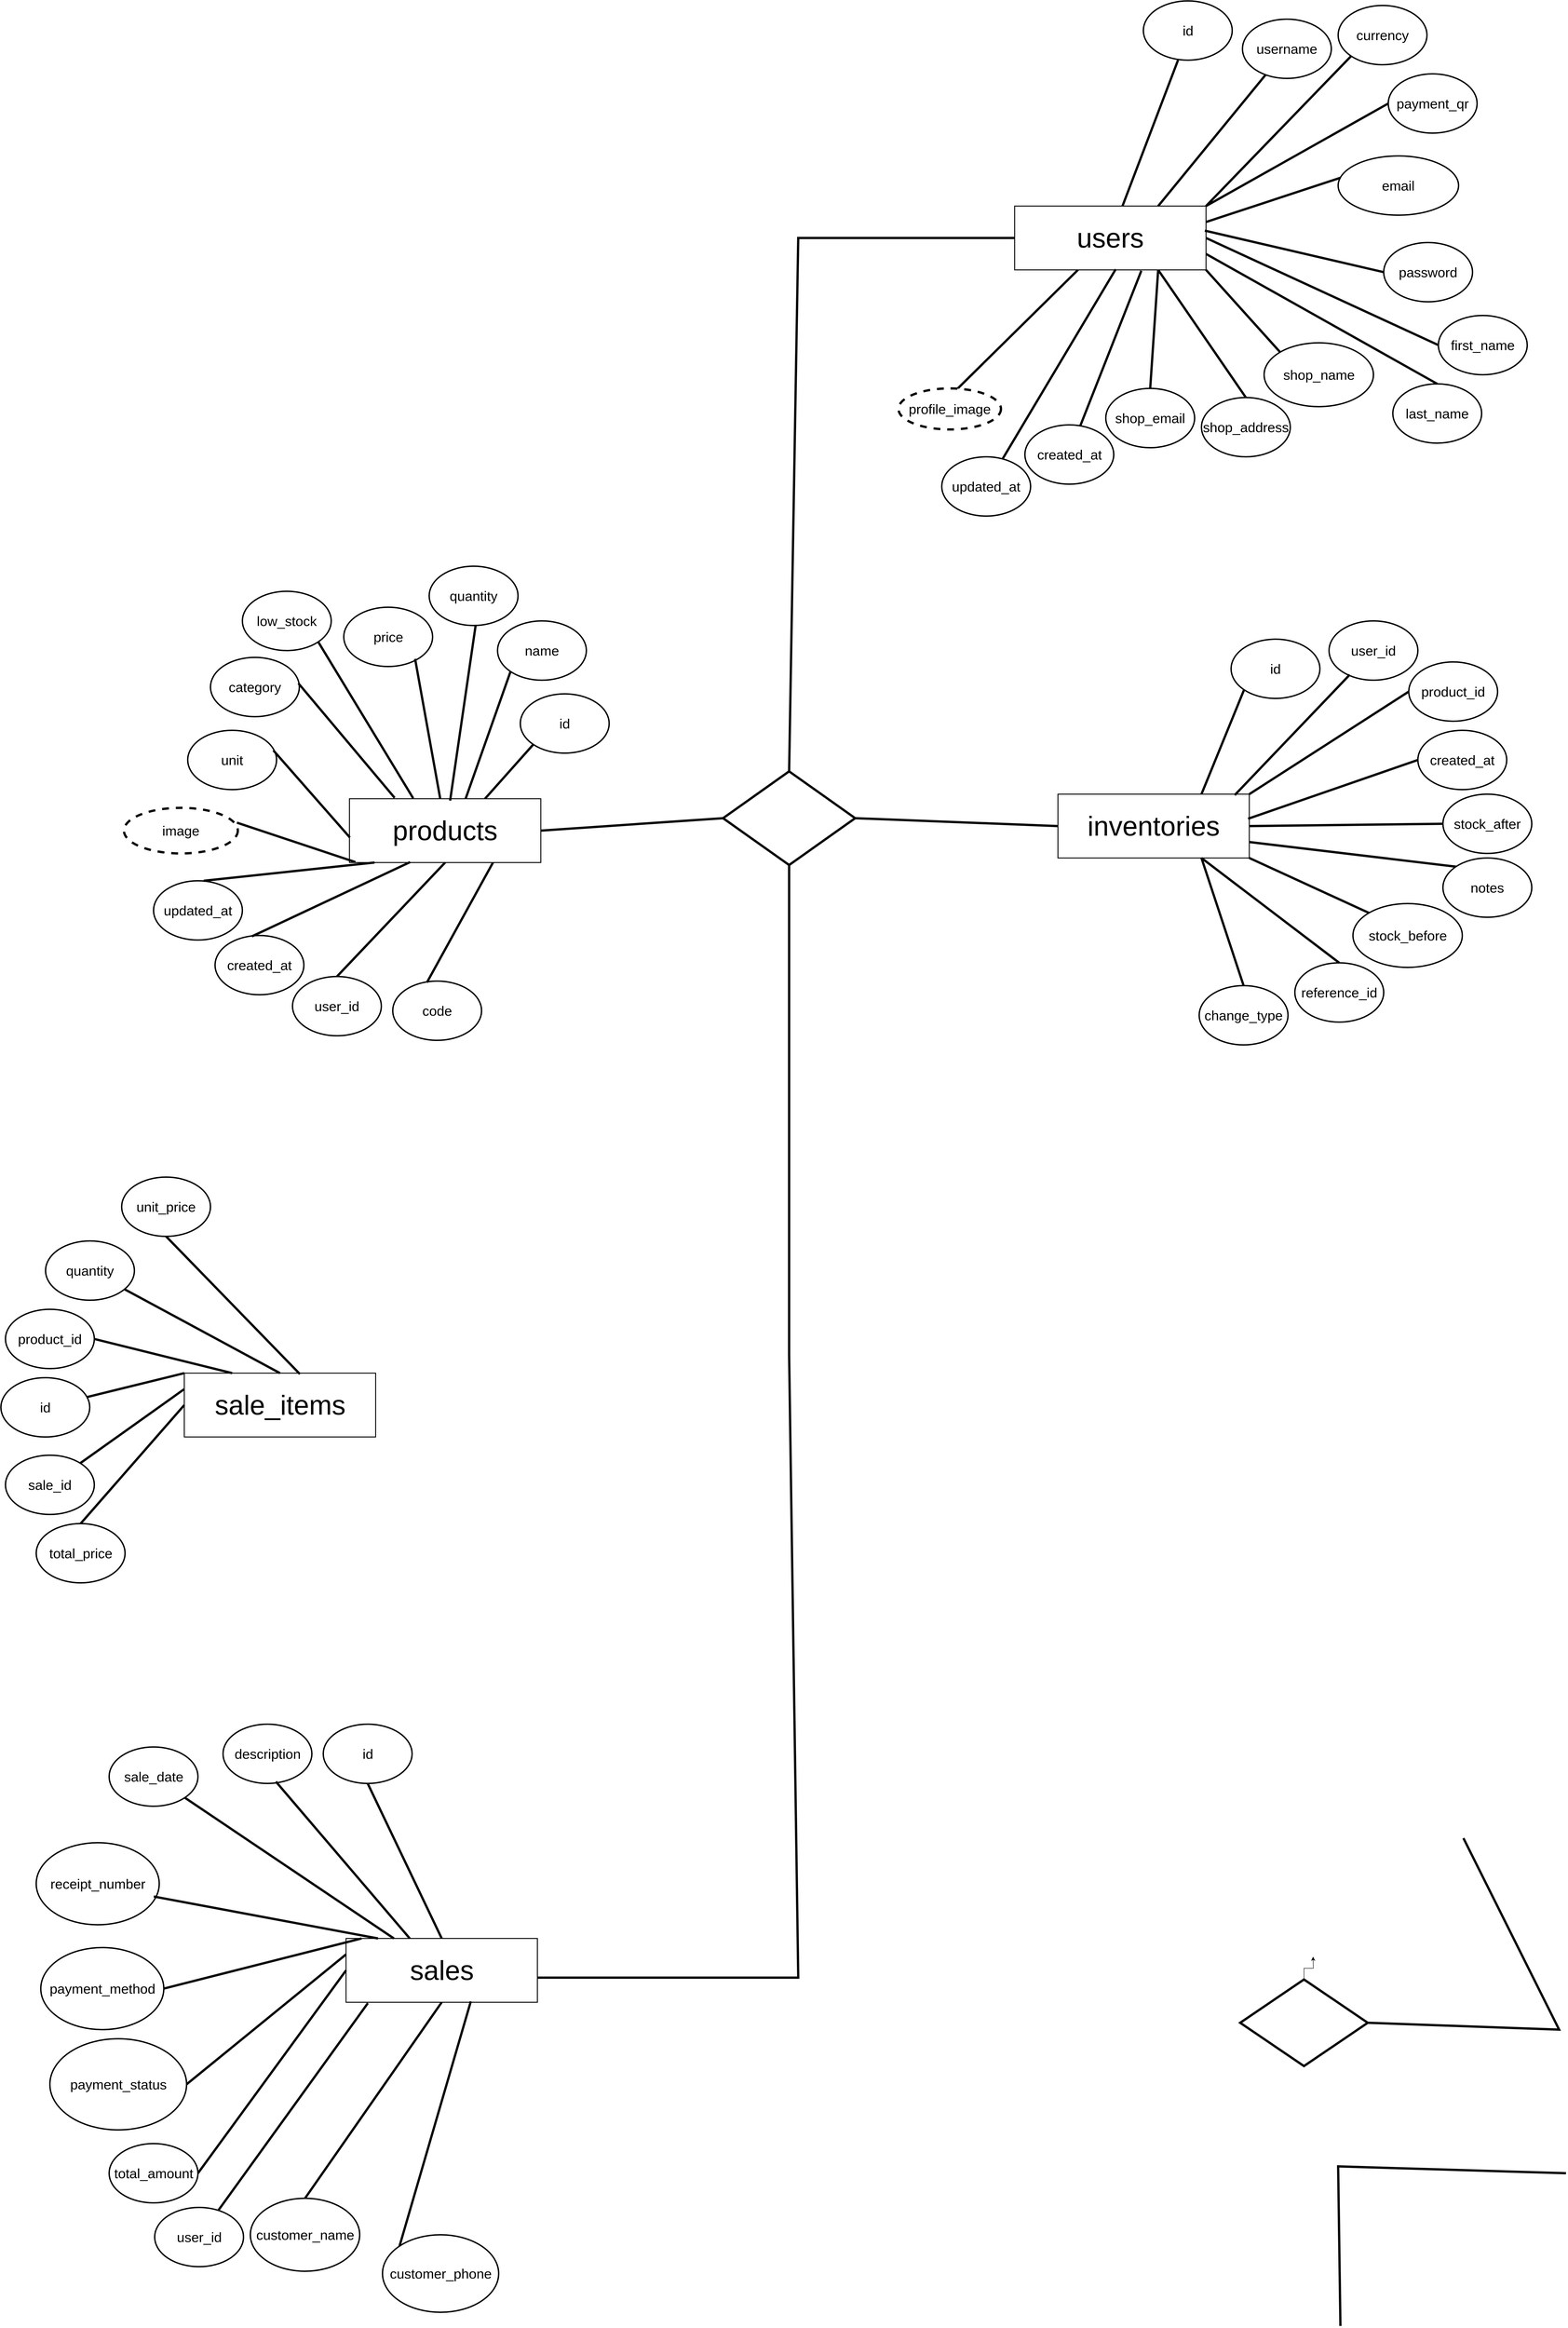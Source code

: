 <mxfile version="28.2.1">
  <diagram name="Page-1" id="N1l9nxdM9zJXe_rMN99a">
    <mxGraphModel dx="2101" dy="2209" grid="1" gridSize="10" guides="1" tooltips="1" connect="1" arrows="1" fold="1" page="1" pageScale="1" pageWidth="850" pageHeight="1100" math="0" shadow="0">
      <root>
        <mxCell id="0" />
        <mxCell id="1" parent="0" />
        <mxCell id="ZurQdEx-GGnuUn9DxULP-1" value="&lt;font style=&quot;font-size: 60px;&quot;&gt;products&lt;/font&gt;" style="rounded=0;whiteSpace=wrap;html=1;strokeWidth=2;" parent="1" vertex="1">
          <mxGeometry x="145" y="830" width="420" height="140" as="geometry" />
        </mxCell>
        <mxCell id="ZurQdEx-GGnuUn9DxULP-2" value="&lt;font style=&quot;font-size: 60px;&quot;&gt;sale_items&lt;/font&gt;" style="rounded=0;whiteSpace=wrap;html=1;strokeWidth=2;" parent="1" vertex="1">
          <mxGeometry x="-217.5" y="2090" width="420" height="140" as="geometry" />
        </mxCell>
        <mxCell id="ZurQdEx-GGnuUn9DxULP-4" value="&lt;font style=&quot;font-size: 60px;&quot;&gt;sales&lt;/font&gt;" style="rounded=0;whiteSpace=wrap;html=1;strokeWidth=2;" parent="1" vertex="1">
          <mxGeometry x="137.5" y="3330" width="420" height="140" as="geometry" />
        </mxCell>
        <mxCell id="ZurQdEx-GGnuUn9DxULP-6" value="&lt;font style=&quot;font-size: 60px;&quot;&gt;inventories&lt;/font&gt;" style="rounded=0;whiteSpace=wrap;html=1;strokeWidth=2;" parent="1" vertex="1">
          <mxGeometry x="1700" y="820" width="420" height="140" as="geometry" />
        </mxCell>
        <mxCell id="ZurQdEx-GGnuUn9DxULP-7" value="&lt;font style=&quot;font-size: 30px;&quot;&gt;id&lt;/font&gt;" style="ellipse;whiteSpace=wrap;html=1;strokeWidth=3;" parent="1" vertex="1">
          <mxGeometry x="520" y="600" width="195" height="130" as="geometry" />
        </mxCell>
        <mxCell id="ZurQdEx-GGnuUn9DxULP-8" value="&lt;font style=&quot;font-size: 30px;&quot;&gt;name&lt;/font&gt;" style="ellipse;whiteSpace=wrap;html=1;strokeWidth=3;" parent="1" vertex="1">
          <mxGeometry x="470" y="440" width="195" height="130" as="geometry" />
        </mxCell>
        <mxCell id="ZurQdEx-GGnuUn9DxULP-10" value="&lt;font style=&quot;font-size: 30px;&quot;&gt;price&lt;/font&gt;" style="ellipse;whiteSpace=wrap;html=1;strokeWidth=3;" parent="1" vertex="1">
          <mxGeometry x="132.5" y="410" width="195" height="130" as="geometry" />
        </mxCell>
        <mxCell id="ZurQdEx-GGnuUn9DxULP-12" value="&lt;font style=&quot;font-size: 30px;&quot;&gt;quantity&lt;/font&gt;" style="ellipse;whiteSpace=wrap;html=1;strokeWidth=3;" parent="1" vertex="1">
          <mxGeometry x="320" y="320" width="195" height="130" as="geometry" />
        </mxCell>
        <mxCell id="ZurQdEx-GGnuUn9DxULP-13" value="&lt;font style=&quot;font-size: 30px;&quot;&gt;low_stock&lt;/font&gt;" style="ellipse;whiteSpace=wrap;html=1;strokeWidth=3;" parent="1" vertex="1">
          <mxGeometry x="-90" y="375" width="195" height="130" as="geometry" />
        </mxCell>
        <mxCell id="ZurQdEx-GGnuUn9DxULP-14" value="&lt;font style=&quot;font-size: 30px;&quot;&gt;code&lt;/font&gt;" style="ellipse;whiteSpace=wrap;html=1;strokeWidth=3;" parent="1" vertex="1">
          <mxGeometry x="240" y="1230" width="195" height="130" as="geometry" />
        </mxCell>
        <mxCell id="ZurQdEx-GGnuUn9DxULP-15" value="&lt;font style=&quot;font-size: 30px;&quot;&gt;category&lt;/font&gt;" style="ellipse;whiteSpace=wrap;html=1;strokeWidth=3;" parent="1" vertex="1">
          <mxGeometry x="-160" y="520" width="195" height="130" as="geometry" />
        </mxCell>
        <mxCell id="ZurQdEx-GGnuUn9DxULP-17" value="&lt;font style=&quot;font-size: 30px;&quot;&gt;unit&lt;/font&gt;" style="ellipse;whiteSpace=wrap;html=1;strokeWidth=3;" parent="1" vertex="1">
          <mxGeometry x="-210" y="680" width="195" height="130" as="geometry" />
        </mxCell>
        <mxCell id="ZurQdEx-GGnuUn9DxULP-19" value="&lt;font style=&quot;font-size: 30px;&quot;&gt;created_at&lt;/font&gt;" style="ellipse;whiteSpace=wrap;html=1;strokeWidth=3;" parent="1" vertex="1">
          <mxGeometry x="-150" y="1130" width="195" height="130" as="geometry" />
        </mxCell>
        <mxCell id="ZurQdEx-GGnuUn9DxULP-20" value="&lt;font style=&quot;font-size: 30px;&quot;&gt;updated_at&lt;/font&gt;" style="ellipse;whiteSpace=wrap;html=1;strokeWidth=3;" parent="1" vertex="1">
          <mxGeometry x="-285" y="1010" width="195" height="130" as="geometry" />
        </mxCell>
        <mxCell id="ZurQdEx-GGnuUn9DxULP-21" value="&lt;font style=&quot;font-size: 30px;&quot;&gt;id&lt;/font&gt;" style="ellipse;whiteSpace=wrap;html=1;strokeWidth=3;" parent="1" vertex="1">
          <mxGeometry x="-620" y="2100" width="195" height="130" as="geometry" />
        </mxCell>
        <mxCell id="ZurQdEx-GGnuUn9DxULP-22" value="&lt;font style=&quot;font-size: 30px;&quot;&gt;product_id&lt;/font&gt;" style="ellipse;whiteSpace=wrap;html=1;strokeWidth=3;" parent="1" vertex="1">
          <mxGeometry x="-610" y="1950" width="195" height="130" as="geometry" />
        </mxCell>
        <mxCell id="ZurQdEx-GGnuUn9DxULP-23" value="&lt;font style=&quot;font-size: 30px;&quot;&gt;quantity&lt;/font&gt;" style="ellipse;whiteSpace=wrap;html=1;strokeWidth=3;" parent="1" vertex="1">
          <mxGeometry x="-522" y="1800" width="195" height="130" as="geometry" />
        </mxCell>
        <mxCell id="ZurQdEx-GGnuUn9DxULP-24" value="&lt;font style=&quot;font-size: 30px;&quot;&gt;sale_id&lt;/font&gt;" style="ellipse;whiteSpace=wrap;html=1;strokeWidth=3;" parent="1" vertex="1">
          <mxGeometry x="-610" y="2270" width="195" height="130" as="geometry" />
        </mxCell>
        <mxCell id="ZurQdEx-GGnuUn9DxULP-25" value="&lt;font style=&quot;font-size: 30px;&quot;&gt;total_price&lt;/font&gt;" style="ellipse;whiteSpace=wrap;html=1;strokeWidth=3;" parent="1" vertex="1">
          <mxGeometry x="-542.5" y="2420" width="195" height="130" as="geometry" />
        </mxCell>
        <mxCell id="ZurQdEx-GGnuUn9DxULP-28" value="&lt;font style=&quot;font-size: 30px;&quot;&gt;total_amount&lt;/font&gt;" style="ellipse;whiteSpace=wrap;html=1;strokeWidth=3;" parent="1" vertex="1">
          <mxGeometry x="-382.5" y="3780" width="195" height="130" as="geometry" />
        </mxCell>
        <mxCell id="ZurQdEx-GGnuUn9DxULP-31" value="&lt;font style=&quot;font-size: 30px;&quot;&gt;id&lt;/font&gt;" style="ellipse;whiteSpace=wrap;html=1;strokeWidth=3;" parent="1" vertex="1">
          <mxGeometry x="87.5" y="2860" width="195" height="130" as="geometry" />
        </mxCell>
        <mxCell id="ZurQdEx-GGnuUn9DxULP-33" value="&lt;span style=&quot;font-size: 30px;&quot;&gt;customer_name&lt;/span&gt;" style="ellipse;whiteSpace=wrap;html=1;strokeWidth=3;" parent="1" vertex="1">
          <mxGeometry x="-72.5" y="3900" width="240" height="160" as="geometry" />
        </mxCell>
        <mxCell id="ZurQdEx-GGnuUn9DxULP-34" value="&lt;font style=&quot;font-size: 30px;&quot;&gt;payment_status&lt;/font&gt;" style="ellipse;whiteSpace=wrap;html=1;strokeWidth=3;" parent="1" vertex="1">
          <mxGeometry x="-512.5" y="3550" width="300" height="200" as="geometry" />
        </mxCell>
        <mxCell id="ZurQdEx-GGnuUn9DxULP-35" value="&lt;font style=&quot;font-size: 30px;&quot;&gt;payment_method&lt;/font&gt;" style="ellipse;strokeWidth=3;align=center;html=1;whiteSpace=wrap;" parent="1" vertex="1">
          <mxGeometry x="-532.5" y="3350" width="270" height="180" as="geometry" />
        </mxCell>
        <mxCell id="ZurQdEx-GGnuUn9DxULP-36" value="&lt;span style=&quot;font-size: 30px;&quot;&gt;customer_phone&lt;/span&gt;" style="ellipse;whiteSpace=wrap;html=1;strokeWidth=3;" parent="1" vertex="1">
          <mxGeometry x="217.5" y="3980" width="255" height="170" as="geometry" />
        </mxCell>
        <mxCell id="ZurQdEx-GGnuUn9DxULP-37" value="&lt;span style=&quot;font-size: 30px;&quot;&gt;receipt_number&lt;/span&gt;" style="ellipse;whiteSpace=wrap;html=1;strokeWidth=3;" parent="1" vertex="1">
          <mxGeometry x="-542.5" y="3120" width="270" height="180" as="geometry" />
        </mxCell>
        <mxCell id="ZurQdEx-GGnuUn9DxULP-38" value="&lt;span style=&quot;font-size: 30px;&quot;&gt;description&lt;/span&gt;" style="ellipse;whiteSpace=wrap;html=1;strokeWidth=3;" parent="1" vertex="1">
          <mxGeometry x="-132.5" y="2860" width="195" height="130" as="geometry" />
        </mxCell>
        <mxCell id="ZurQdEx-GGnuUn9DxULP-39" value="&lt;span style=&quot;font-size: 30px;&quot;&gt;sale_date&lt;/span&gt;" style="ellipse;whiteSpace=wrap;html=1;strokeWidth=3;" parent="1" vertex="1">
          <mxGeometry x="-382.5" y="2910" width="195" height="130" as="geometry" />
        </mxCell>
        <mxCell id="ZurQdEx-GGnuUn9DxULP-40" value="" style="endArrow=none;html=1;rounded=0;strokeWidth=5;entryX=0;entryY=1;entryDx=0;entryDy=0;" parent="1" target="ZurQdEx-GGnuUn9DxULP-7" edge="1">
          <mxGeometry width="50" height="50" relative="1" as="geometry">
            <mxPoint x="442.5" y="830" as="sourcePoint" />
            <mxPoint x="492.5" y="780" as="targetPoint" />
          </mxGeometry>
        </mxCell>
        <mxCell id="ZurQdEx-GGnuUn9DxULP-42" value="" style="endArrow=none;html=1;rounded=0;strokeWidth=5;entryX=0;entryY=1;entryDx=0;entryDy=0;exitX=0.607;exitY=0;exitDx=0;exitDy=0;exitPerimeter=0;" parent="1" source="ZurQdEx-GGnuUn9DxULP-1" target="ZurQdEx-GGnuUn9DxULP-8" edge="1">
          <mxGeometry width="50" height="50" relative="1" as="geometry">
            <mxPoint x="340" y="778.9" as="sourcePoint" />
            <mxPoint x="446.5" y="659.9" as="targetPoint" />
          </mxGeometry>
        </mxCell>
        <mxCell id="ZurQdEx-GGnuUn9DxULP-43" value="" style="endArrow=none;html=1;rounded=0;strokeWidth=5;entryX=0.523;entryY=0.996;entryDx=0;entryDy=0;entryPerimeter=0;exitX=0.526;exitY=0.03;exitDx=0;exitDy=0;exitPerimeter=0;" parent="1" source="ZurQdEx-GGnuUn9DxULP-1" target="ZurQdEx-GGnuUn9DxULP-12" edge="1">
          <mxGeometry width="50" height="50" relative="1" as="geometry">
            <mxPoint x="263.5" y="724.5" as="sourcePoint" />
            <mxPoint x="370" y="605.5" as="targetPoint" />
          </mxGeometry>
        </mxCell>
        <mxCell id="ZurQdEx-GGnuUn9DxULP-44" value="" style="endArrow=none;html=1;rounded=0;strokeWidth=5;entryX=1;entryY=1;entryDx=0;entryDy=0;exitX=0.333;exitY=-0.007;exitDx=0;exitDy=0;exitPerimeter=0;" parent="1" source="ZurQdEx-GGnuUn9DxULP-1" target="ZurQdEx-GGnuUn9DxULP-13" edge="1">
          <mxGeometry width="50" height="50" relative="1" as="geometry">
            <mxPoint x="154.25" y="820" as="sourcePoint" />
            <mxPoint x="260.75" y="701" as="targetPoint" />
          </mxGeometry>
        </mxCell>
        <mxCell id="ZurQdEx-GGnuUn9DxULP-45" value="" style="endArrow=none;html=1;rounded=0;strokeWidth=5;entryX=0.236;entryY=-0.014;entryDx=0;entryDy=0;exitX=0.99;exitY=0.438;exitDx=0;exitDy=0;exitPerimeter=0;entryPerimeter=0;" parent="1" source="ZurQdEx-GGnuUn9DxULP-15" target="ZurQdEx-GGnuUn9DxULP-1" edge="1">
          <mxGeometry width="50" height="50" relative="1" as="geometry">
            <mxPoint x="35" y="839" as="sourcePoint" />
            <mxPoint x="141.5" y="720" as="targetPoint" />
          </mxGeometry>
        </mxCell>
        <mxCell id="ZurQdEx-GGnuUn9DxULP-46" value="" style="endArrow=none;html=1;rounded=0;strokeWidth=5;entryX=0.803;entryY=0.872;entryDx=0;entryDy=0;entryPerimeter=0;exitX=0.474;exitY=-0.007;exitDx=0;exitDy=0;exitPerimeter=0;" parent="1" source="ZurQdEx-GGnuUn9DxULP-1" target="ZurQdEx-GGnuUn9DxULP-10" edge="1">
          <mxGeometry width="50" height="50" relative="1" as="geometry">
            <mxPoint x="208.5" y="739" as="sourcePoint" />
            <mxPoint x="315" y="620" as="targetPoint" />
          </mxGeometry>
        </mxCell>
        <mxCell id="ZurQdEx-GGnuUn9DxULP-49" value="" style="endArrow=none;html=1;rounded=0;strokeWidth=5;entryX=0.317;entryY=0.993;entryDx=0;entryDy=0;entryPerimeter=0;exitX=0.415;exitY=0.015;exitDx=0;exitDy=0;exitPerimeter=0;" parent="1" source="ZurQdEx-GGnuUn9DxULP-19" target="ZurQdEx-GGnuUn9DxULP-1" edge="1">
          <mxGeometry width="50" height="50" relative="1" as="geometry">
            <mxPoint x="168.5" y="1180" as="sourcePoint" />
            <mxPoint x="275" y="1061" as="targetPoint" />
          </mxGeometry>
        </mxCell>
        <mxCell id="ZurQdEx-GGnuUn9DxULP-50" value="" style="endArrow=none;html=1;rounded=0;strokeWidth=5;exitX=0.964;exitY=0.338;exitDx=0;exitDy=0;exitPerimeter=0;entryX=0.002;entryY=0.607;entryDx=0;entryDy=0;entryPerimeter=0;" parent="1" source="ZurQdEx-GGnuUn9DxULP-17" target="ZurQdEx-GGnuUn9DxULP-1" edge="1">
          <mxGeometry width="50" height="50" relative="1" as="geometry">
            <mxPoint x="30" y="1049" as="sourcePoint" />
            <mxPoint x="140" y="920" as="targetPoint" />
          </mxGeometry>
        </mxCell>
        <mxCell id="ZurQdEx-GGnuUn9DxULP-51" value="" style="endArrow=none;html=1;rounded=0;strokeWidth=5;entryX=0.031;entryY=0.993;entryDx=0;entryDy=0;exitX=0.992;exitY=0.325;exitDx=0;exitDy=0;exitPerimeter=0;entryPerimeter=0;" parent="1" source="iB5LCk4ejml-Zy20c-2a-1" target="ZurQdEx-GGnuUn9DxULP-1" edge="1">
          <mxGeometry width="50" height="50" relative="1" as="geometry">
            <mxPoint x="-41.56" y="931.03" as="sourcePoint" />
            <mxPoint x="201.5" y="1000" as="targetPoint" />
          </mxGeometry>
        </mxCell>
        <mxCell id="ZurQdEx-GGnuUn9DxULP-52" value="" style="endArrow=none;html=1;rounded=0;strokeWidth=5;entryX=0.131;entryY=1;entryDx=0;entryDy=0;entryPerimeter=0;exitX=0.564;exitY=0;exitDx=0;exitDy=0;exitPerimeter=0;" parent="1" source="ZurQdEx-GGnuUn9DxULP-20" target="ZurQdEx-GGnuUn9DxULP-1" edge="1">
          <mxGeometry width="50" height="50" relative="1" as="geometry">
            <mxPoint x="38.5" y="1219" as="sourcePoint" />
            <mxPoint x="145" y="1100" as="targetPoint" />
          </mxGeometry>
        </mxCell>
        <mxCell id="ZurQdEx-GGnuUn9DxULP-54" value="" style="endArrow=none;html=1;rounded=0;strokeWidth=5;entryX=0.75;entryY=1;entryDx=0;entryDy=0;exitX=0.385;exitY=0.023;exitDx=0;exitDy=0;exitPerimeter=0;" parent="1" source="ZurQdEx-GGnuUn9DxULP-14" target="ZurQdEx-GGnuUn9DxULP-1" edge="1">
          <mxGeometry width="50" height="50" relative="1" as="geometry">
            <mxPoint x="438" y="1202.98" as="sourcePoint" />
            <mxPoint x="515" y="979.98" as="targetPoint" />
          </mxGeometry>
        </mxCell>
        <mxCell id="ZurQdEx-GGnuUn9DxULP-55" value="" style="endArrow=none;html=1;rounded=0;strokeWidth=5;entryX=0.5;entryY=0;entryDx=0;entryDy=0;exitX=0;exitY=0.5;exitDx=0;exitDy=0;" parent="1" source="ZurQdEx-GGnuUn9DxULP-2" target="ZurQdEx-GGnuUn9DxULP-25" edge="1">
          <mxGeometry width="50" height="50" relative="1" as="geometry">
            <mxPoint x="-170.5" y="2096" as="sourcePoint" />
            <mxPoint x="-252.5" y="1980" as="targetPoint" />
          </mxGeometry>
        </mxCell>
        <mxCell id="ZurQdEx-GGnuUn9DxULP-56" value="" style="endArrow=none;html=1;rounded=0;strokeWidth=5;exitX=0;exitY=0.25;exitDx=0;exitDy=0;" parent="1" source="ZurQdEx-GGnuUn9DxULP-2" target="ZurQdEx-GGnuUn9DxULP-24" edge="1">
          <mxGeometry width="50" height="50" relative="1" as="geometry">
            <mxPoint x="-50.5" y="2006" as="sourcePoint" />
            <mxPoint x="-132.5" y="1890" as="targetPoint" />
          </mxGeometry>
        </mxCell>
        <mxCell id="ZurQdEx-GGnuUn9DxULP-57" value="" style="endArrow=none;html=1;rounded=0;strokeWidth=5;exitX=0;exitY=0;exitDx=0;exitDy=0;" parent="1" source="ZurQdEx-GGnuUn9DxULP-2" target="ZurQdEx-GGnuUn9DxULP-21" edge="1">
          <mxGeometry width="50" height="50" relative="1" as="geometry">
            <mxPoint x="9.5" y="2040" as="sourcePoint" />
            <mxPoint x="-72.5" y="1924" as="targetPoint" />
          </mxGeometry>
        </mxCell>
        <mxCell id="ZurQdEx-GGnuUn9DxULP-58" value="" style="endArrow=none;html=1;rounded=0;strokeWidth=5;entryX=1;entryY=0.5;entryDx=0;entryDy=0;exitX=0.25;exitY=0;exitDx=0;exitDy=0;" parent="1" source="ZurQdEx-GGnuUn9DxULP-2" target="ZurQdEx-GGnuUn9DxULP-22" edge="1">
          <mxGeometry width="50" height="50" relative="1" as="geometry">
            <mxPoint x="119.5" y="2040" as="sourcePoint" />
            <mxPoint x="37.5" y="1924" as="targetPoint" />
          </mxGeometry>
        </mxCell>
        <mxCell id="ZurQdEx-GGnuUn9DxULP-59" value="" style="endArrow=none;html=1;rounded=0;strokeWidth=5;exitX=0.5;exitY=0;exitDx=0;exitDy=0;" parent="1" source="ZurQdEx-GGnuUn9DxULP-2" target="ZurQdEx-GGnuUn9DxULP-23" edge="1">
          <mxGeometry width="50" height="50" relative="1" as="geometry">
            <mxPoint x="459.5" y="2190" as="sourcePoint" />
            <mxPoint x="377.5" y="2074" as="targetPoint" />
          </mxGeometry>
        </mxCell>
        <mxCell id="ZurQdEx-GGnuUn9DxULP-60" value="" style="endArrow=none;html=1;rounded=0;strokeWidth=5;entryX=1;entryY=0.5;entryDx=0;entryDy=0;exitX=0.081;exitY=0;exitDx=0;exitDy=0;exitPerimeter=0;" parent="1" source="ZurQdEx-GGnuUn9DxULP-4" target="ZurQdEx-GGnuUn9DxULP-35" edge="1">
          <mxGeometry width="50" height="50" relative="1" as="geometry">
            <mxPoint x="948.06" y="2858.04" as="sourcePoint" />
            <mxPoint x="737.06" y="2720.04" as="targetPoint" />
          </mxGeometry>
        </mxCell>
        <mxCell id="ZurQdEx-GGnuUn9DxULP-61" value="" style="endArrow=none;html=1;rounded=0;strokeWidth=5;entryX=0.652;entryY=0.986;entryDx=0;entryDy=0;exitX=0;exitY=0;exitDx=0;exitDy=0;entryPerimeter=0;" parent="1" source="ZurQdEx-GGnuUn9DxULP-36" target="ZurQdEx-GGnuUn9DxULP-4" edge="1">
          <mxGeometry width="50" height="50" relative="1" as="geometry">
            <mxPoint x="778.5" y="3804" as="sourcePoint" />
            <mxPoint x="567.5" y="3666" as="targetPoint" />
          </mxGeometry>
        </mxCell>
        <mxCell id="ZurQdEx-GGnuUn9DxULP-62" value="" style="endArrow=none;html=1;rounded=0;strokeWidth=5;entryX=0.956;entryY=0.656;entryDx=0;entryDy=0;exitX=0.167;exitY=0;exitDx=0;exitDy=0;exitPerimeter=0;entryPerimeter=0;" parent="1" source="ZurQdEx-GGnuUn9DxULP-4" target="ZurQdEx-GGnuUn9DxULP-37" edge="1">
          <mxGeometry width="50" height="50" relative="1" as="geometry">
            <mxPoint x="298.5" y="3298" as="sourcePoint" />
            <mxPoint x="87.5" y="3160" as="targetPoint" />
          </mxGeometry>
        </mxCell>
        <mxCell id="ZurQdEx-GGnuUn9DxULP-65" value="" style="endArrow=none;html=1;rounded=0;strokeWidth=5;entryX=0.5;entryY=1;entryDx=0;entryDy=0;exitX=0.5;exitY=0;exitDx=0;exitDy=0;" parent="1" source="ZurQdEx-GGnuUn9DxULP-33" target="ZurQdEx-GGnuUn9DxULP-4" edge="1">
          <mxGeometry width="50" height="50" relative="1" as="geometry">
            <mxPoint x="478.5" y="3768" as="sourcePoint" />
            <mxPoint x="267.5" y="3630" as="targetPoint" />
          </mxGeometry>
        </mxCell>
        <mxCell id="ZurQdEx-GGnuUn9DxULP-67" value="" style="endArrow=none;html=1;rounded=0;strokeWidth=5;entryX=0.5;entryY=1;entryDx=0;entryDy=0;exitX=0.5;exitY=0;exitDx=0;exitDy=0;" parent="1" source="ZurQdEx-GGnuUn9DxULP-4" target="ZurQdEx-GGnuUn9DxULP-31" edge="1">
          <mxGeometry width="50" height="50" relative="1" as="geometry">
            <mxPoint x="1302.06" y="3588.04" as="sourcePoint" />
            <mxPoint x="1091.06" y="3450.04" as="targetPoint" />
          </mxGeometry>
        </mxCell>
        <mxCell id="ZurQdEx-GGnuUn9DxULP-68" value="" style="endArrow=none;html=1;rounded=0;strokeWidth=5;entryX=0.595;entryY=0.969;entryDx=0;entryDy=0;exitX=0.333;exitY=0;exitDx=0;exitDy=0;exitPerimeter=0;entryPerimeter=0;" parent="1" source="ZurQdEx-GGnuUn9DxULP-4" target="ZurQdEx-GGnuUn9DxULP-38" edge="1">
          <mxGeometry width="50" height="50" relative="1" as="geometry">
            <mxPoint x="1142.62" y="3348.04" as="sourcePoint" />
            <mxPoint x="931.62" y="3210.04" as="targetPoint" />
          </mxGeometry>
        </mxCell>
        <mxCell id="ZurQdEx-GGnuUn9DxULP-69" value="" style="endArrow=none;html=1;rounded=0;strokeWidth=5;entryX=1;entryY=0.5;entryDx=0;entryDy=0;exitX=0;exitY=0.25;exitDx=0;exitDy=0;" parent="1" source="ZurQdEx-GGnuUn9DxULP-4" target="ZurQdEx-GGnuUn9DxULP-34" edge="1">
          <mxGeometry width="50" height="50" relative="1" as="geometry">
            <mxPoint x="132.5" y="3468" as="sourcePoint" />
            <mxPoint x="-78.5" y="3330" as="targetPoint" />
          </mxGeometry>
        </mxCell>
        <mxCell id="ZurQdEx-GGnuUn9DxULP-70" value="" style="endArrow=none;html=1;rounded=0;strokeWidth=5;entryX=1;entryY=0.5;entryDx=0;entryDy=0;exitX=0;exitY=0.5;exitDx=0;exitDy=0;" parent="1" source="ZurQdEx-GGnuUn9DxULP-4" target="ZurQdEx-GGnuUn9DxULP-28" edge="1">
          <mxGeometry width="50" height="50" relative="1" as="geometry">
            <mxPoint x="803.5" y="3658" as="sourcePoint" />
            <mxPoint x="592.5" y="3520" as="targetPoint" />
          </mxGeometry>
        </mxCell>
        <mxCell id="ZurQdEx-GGnuUn9DxULP-71" value="" style="endArrow=none;html=1;rounded=0;strokeWidth=5;exitX=0.25;exitY=0;exitDx=0;exitDy=0;" parent="1" source="ZurQdEx-GGnuUn9DxULP-4" target="ZurQdEx-GGnuUn9DxULP-39" edge="1">
          <mxGeometry width="50" height="50" relative="1" as="geometry">
            <mxPoint x="62.5" y="3108" as="sourcePoint" />
            <mxPoint x="-148.5" y="2970" as="targetPoint" />
          </mxGeometry>
        </mxCell>
        <mxCell id="ZurQdEx-GGnuUn9DxULP-72" value="&lt;span style=&quot;font-size: 30px;&quot;&gt;product_id&lt;/span&gt;" style="ellipse;whiteSpace=wrap;html=1;strokeWidth=3;" parent="1" vertex="1">
          <mxGeometry x="2470" y="530" width="195" height="130" as="geometry" />
        </mxCell>
        <mxCell id="ZurQdEx-GGnuUn9DxULP-73" value="" style="endArrow=none;html=1;rounded=0;strokeWidth=5;entryX=0;entryY=0;entryDx=0;entryDy=0;exitX=1;exitY=1;exitDx=0;exitDy=0;" parent="1" source="ZurQdEx-GGnuUn9DxULP-6" target="bi1Ck1Cx7eQv8AQJ153B-2" edge="1">
          <mxGeometry width="50" height="50" relative="1" as="geometry">
            <mxPoint x="2060" y="1140" as="sourcePoint" />
            <mxPoint x="2188" y="1030" as="targetPoint" />
          </mxGeometry>
        </mxCell>
        <mxCell id="ZurQdEx-GGnuUn9DxULP-74" value="&lt;font style=&quot;font-size: 30px;&quot;&gt;reference_id&lt;/font&gt;" style="ellipse;whiteSpace=wrap;html=1;strokeWidth=3;" parent="1" vertex="1">
          <mxGeometry x="2220" y="1190" width="195" height="130" as="geometry" />
        </mxCell>
        <mxCell id="ZurQdEx-GGnuUn9DxULP-75" value="&lt;font style=&quot;font-size: 30px;&quot;&gt;created_at&lt;/font&gt;" style="ellipse;whiteSpace=wrap;html=1;strokeWidth=3;" parent="1" vertex="1">
          <mxGeometry x="2490" y="680" width="195" height="130" as="geometry" />
        </mxCell>
        <mxCell id="ZurQdEx-GGnuUn9DxULP-76" value="" style="endArrow=none;html=1;rounded=0;strokeWidth=5;entryX=0;entryY=0.5;entryDx=0;entryDy=0;exitX=1;exitY=0;exitDx=0;exitDy=0;" parent="1" source="ZurQdEx-GGnuUn9DxULP-6" target="ZurQdEx-GGnuUn9DxULP-72" edge="1">
          <mxGeometry width="50" height="50" relative="1" as="geometry">
            <mxPoint x="2093.5" y="1040" as="sourcePoint" />
            <mxPoint x="2221.5" y="930" as="targetPoint" />
          </mxGeometry>
        </mxCell>
        <mxCell id="ZurQdEx-GGnuUn9DxULP-77" value="&lt;font style=&quot;font-size: 30px;&quot;&gt;notes&lt;/font&gt;" style="ellipse;whiteSpace=wrap;html=1;strokeWidth=3;" parent="1" vertex="1">
          <mxGeometry x="2545" y="960" width="195" height="130" as="geometry" />
        </mxCell>
        <mxCell id="ZurQdEx-GGnuUn9DxULP-78" value="" style="endArrow=none;html=1;rounded=0;strokeWidth=5;entryX=0.5;entryY=0;entryDx=0;entryDy=0;exitX=0.75;exitY=1;exitDx=0;exitDy=0;" parent="1" source="ZurQdEx-GGnuUn9DxULP-6" target="ZurQdEx-GGnuUn9DxULP-74" edge="1">
          <mxGeometry width="50" height="50" relative="1" as="geometry">
            <mxPoint x="2140" y="1520" as="sourcePoint" />
            <mxPoint x="2268" y="1410" as="targetPoint" />
          </mxGeometry>
        </mxCell>
        <mxCell id="ZurQdEx-GGnuUn9DxULP-79" value="&lt;font style=&quot;font-size: 30px;&quot;&gt;id&lt;/font&gt;" style="ellipse;whiteSpace=wrap;html=1;strokeWidth=3;" parent="1" vertex="1">
          <mxGeometry x="2080" y="480" width="195" height="130" as="geometry" />
        </mxCell>
        <mxCell id="ZurQdEx-GGnuUn9DxULP-80" value="" style="endArrow=none;html=1;rounded=0;strokeWidth=5;entryX=0.5;entryY=1;entryDx=0;entryDy=0;exitX=0.604;exitY=0.014;exitDx=0;exitDy=0;exitPerimeter=0;" parent="1" source="ZurQdEx-GGnuUn9DxULP-2" target="bi1Ck1Cx7eQv8AQJ153B-1" edge="1">
          <mxGeometry width="50" height="50" relative="1" as="geometry">
            <mxPoint x="-232.5" y="2570" as="sourcePoint" />
            <mxPoint x="-104.5" y="2460" as="targetPoint" />
          </mxGeometry>
        </mxCell>
        <mxCell id="bi1Ck1Cx7eQv8AQJ153B-1" value="&lt;font style=&quot;font-size: 30px;&quot;&gt;unit_price&lt;/font&gt;" style="ellipse;whiteSpace=wrap;html=1;strokeWidth=3;" parent="1" vertex="1">
          <mxGeometry x="-355.0" y="1660" width="195" height="130" as="geometry" />
        </mxCell>
        <mxCell id="bi1Ck1Cx7eQv8AQJ153B-2" value="&lt;span style=&quot;font-size: 30px;&quot;&gt;stock_before&lt;/span&gt;" style="ellipse;whiteSpace=wrap;html=1;strokeWidth=3;" parent="1" vertex="1">
          <mxGeometry x="2347.5" y="1060" width="240" height="140" as="geometry" />
        </mxCell>
        <mxCell id="bi1Ck1Cx7eQv8AQJ153B-3" value="&lt;font style=&quot;font-size: 30px;&quot;&gt;change_type&lt;/font&gt;" style="ellipse;whiteSpace=wrap;html=1;strokeWidth=3;" parent="1" vertex="1">
          <mxGeometry x="2010" y="1240" width="195" height="130" as="geometry" />
        </mxCell>
        <mxCell id="bi1Ck1Cx7eQv8AQJ153B-4" value="" style="endArrow=none;html=1;rounded=0;strokeWidth=5;entryX=0;entryY=0;entryDx=0;entryDy=0;exitX=1;exitY=0.75;exitDx=0;exitDy=0;" parent="1" source="ZurQdEx-GGnuUn9DxULP-6" target="ZurQdEx-GGnuUn9DxULP-77" edge="1">
          <mxGeometry width="50" height="50" relative="1" as="geometry">
            <mxPoint x="2140" y="1750" as="sourcePoint" />
            <mxPoint x="2268" y="1640" as="targetPoint" />
          </mxGeometry>
        </mxCell>
        <mxCell id="bi1Ck1Cx7eQv8AQJ153B-5" value="" style="endArrow=none;html=1;rounded=0;strokeWidth=5;entryX=0;entryY=1;entryDx=0;entryDy=0;exitX=0.75;exitY=0;exitDx=0;exitDy=0;" parent="1" source="ZurQdEx-GGnuUn9DxULP-6" target="ZurQdEx-GGnuUn9DxULP-79" edge="1">
          <mxGeometry width="50" height="50" relative="1" as="geometry">
            <mxPoint x="2000" y="830" as="sourcePoint" />
            <mxPoint x="2128" y="720" as="targetPoint" />
          </mxGeometry>
        </mxCell>
        <mxCell id="bi1Ck1Cx7eQv8AQJ153B-6" value="" style="endArrow=none;html=1;rounded=0;strokeWidth=5;entryX=0;entryY=0.5;entryDx=0;entryDy=0;exitX=0.994;exitY=0.385;exitDx=0;exitDy=0;exitPerimeter=0;" parent="1" source="ZurQdEx-GGnuUn9DxULP-6" target="ZurQdEx-GGnuUn9DxULP-75" edge="1">
          <mxGeometry width="50" height="50" relative="1" as="geometry">
            <mxPoint x="2320" y="945" as="sourcePoint" />
            <mxPoint x="2448" y="835" as="targetPoint" />
          </mxGeometry>
        </mxCell>
        <mxCell id="bi1Ck1Cx7eQv8AQJ153B-8" value="" style="endArrow=none;html=1;rounded=0;strokeWidth=5;entryX=0.75;entryY=1;entryDx=0;entryDy=0;exitX=0.5;exitY=0;exitDx=0;exitDy=0;" parent="1" source="bi1Ck1Cx7eQv8AQJ153B-3" target="ZurQdEx-GGnuUn9DxULP-6" edge="1">
          <mxGeometry width="50" height="50" relative="1" as="geometry">
            <mxPoint x="1920" y="1120" as="sourcePoint" />
            <mxPoint x="2048" y="1010" as="targetPoint" />
          </mxGeometry>
        </mxCell>
        <mxCell id="bi1Ck1Cx7eQv8AQJ153B-13" value="&lt;font style=&quot;font-size: 30px;&quot;&gt;stock_after&lt;/font&gt;" style="ellipse;whiteSpace=wrap;html=1;strokeWidth=3;" parent="1" vertex="1">
          <mxGeometry x="2545.0" y="820" width="195" height="130" as="geometry" />
        </mxCell>
        <mxCell id="bi1Ck1Cx7eQv8AQJ153B-14" value="" style="endArrow=none;html=1;rounded=0;strokeWidth=5;entryX=0;entryY=0.5;entryDx=0;entryDy=0;exitX=1;exitY=0.5;exitDx=0;exitDy=0;" parent="1" source="ZurQdEx-GGnuUn9DxULP-6" target="bi1Ck1Cx7eQv8AQJ153B-13" edge="1">
          <mxGeometry width="50" height="50" relative="1" as="geometry">
            <mxPoint x="2488.5" y="1130" as="sourcePoint" />
            <mxPoint x="2616.5" y="1020" as="targetPoint" />
          </mxGeometry>
        </mxCell>
        <mxCell id="bi1Ck1Cx7eQv8AQJ153B-15" value="" style="rhombus;whiteSpace=wrap;html=1;strokeWidth=5;" parent="1" vertex="1">
          <mxGeometry x="965" y="770" width="290" height="205.42" as="geometry" />
        </mxCell>
        <mxCell id="iB5LCk4ejml-Zy20c-2a-16" style="edgeStyle=orthogonalEdgeStyle;rounded=0;orthogonalLoop=1;jettySize=auto;html=1;" edge="1" parent="1" source="bi1Ck1Cx7eQv8AQJ153B-18">
          <mxGeometry relative="1" as="geometry">
            <mxPoint x="2260" y="3370" as="targetPoint" />
          </mxGeometry>
        </mxCell>
        <mxCell id="bi1Ck1Cx7eQv8AQJ153B-18" value="" style="rhombus;whiteSpace=wrap;html=1;strokeWidth=5;" parent="1" vertex="1">
          <mxGeometry x="2100" y="3420" width="280" height="190" as="geometry" />
        </mxCell>
        <mxCell id="bi1Ck1Cx7eQv8AQJ153B-19" value="" style="endArrow=none;html=1;rounded=0;strokeWidth=5;entryX=0;entryY=0.5;entryDx=0;entryDy=0;exitX=1;exitY=0.5;exitDx=0;exitDy=0;" parent="1" source="ZurQdEx-GGnuUn9DxULP-1" target="bi1Ck1Cx7eQv8AQJ153B-15" edge="1">
          <mxGeometry width="50" height="50" relative="1" as="geometry">
            <mxPoint x="609.93" y="1123" as="sourcePoint" />
            <mxPoint x="764.93" y="880" as="targetPoint" />
          </mxGeometry>
        </mxCell>
        <mxCell id="bi1Ck1Cx7eQv8AQJ153B-20" value="" style="endArrow=none;html=1;rounded=0;strokeWidth=5;exitX=0.5;exitY=1;exitDx=0;exitDy=0;entryX=1;entryY=0.614;entryDx=0;entryDy=0;entryPerimeter=0;" parent="1" source="bi1Ck1Cx7eQv8AQJ153B-15" target="ZurQdEx-GGnuUn9DxULP-4" edge="1">
          <mxGeometry width="50" height="50" relative="1" as="geometry">
            <mxPoint x="1190" y="920" as="sourcePoint" />
            <mxPoint x="1340" y="1070" as="targetPoint" />
            <Array as="points">
              <mxPoint x="1110" y="1070" />
              <mxPoint x="1110" y="2050" />
              <mxPoint x="1130" y="3416" />
            </Array>
          </mxGeometry>
        </mxCell>
        <mxCell id="bi1Ck1Cx7eQv8AQJ153B-22" value="" style="endArrow=none;html=1;rounded=0;strokeWidth=5;entryX=1;entryY=0.5;entryDx=0;entryDy=0;" parent="1" target="bi1Ck1Cx7eQv8AQJ153B-18" edge="1">
          <mxGeometry width="50" height="50" relative="1" as="geometry">
            <mxPoint x="2590" y="3110" as="sourcePoint" />
            <mxPoint x="2580" y="3480" as="targetPoint" />
            <Array as="points">
              <mxPoint x="2800" y="3530" />
            </Array>
          </mxGeometry>
        </mxCell>
        <mxCell id="8lMT7rSjtVvlIM29IkL7-1" value="&lt;font style=&quot;font-size: 60px;&quot;&gt;users&lt;/font&gt;" style="rounded=0;whiteSpace=wrap;html=1;strokeWidth=2;" parent="1" vertex="1">
          <mxGeometry x="1605" y="-470" width="420" height="140" as="geometry" />
        </mxCell>
        <mxCell id="8lMT7rSjtVvlIM29IkL7-2" value="" style="endArrow=none;html=1;rounded=0;strokeWidth=5;entryX=0;entryY=0;entryDx=0;entryDy=0;exitX=1;exitY=1;exitDx=0;exitDy=0;" parent="1" source="8lMT7rSjtVvlIM29IkL7-1" target="8lMT7rSjtVvlIM29IkL7-8" edge="1">
          <mxGeometry width="50" height="50" relative="1" as="geometry">
            <mxPoint x="1965" y="-150" as="sourcePoint" />
            <mxPoint x="2093" y="-260" as="targetPoint" />
          </mxGeometry>
        </mxCell>
        <mxCell id="8lMT7rSjtVvlIM29IkL7-3" value="&lt;span style=&quot;font-size: 30px;&quot;&gt;shop_address&lt;/span&gt;" style="ellipse;whiteSpace=wrap;html=1;strokeWidth=3;" parent="1" vertex="1">
          <mxGeometry x="2015" y="-50" width="195" height="130" as="geometry" />
        </mxCell>
        <mxCell id="8lMT7rSjtVvlIM29IkL7-4" value="&lt;font style=&quot;font-size: 30px;&quot;&gt;password&lt;/font&gt;" style="ellipse;whiteSpace=wrap;html=1;strokeWidth=3;" parent="1" vertex="1">
          <mxGeometry x="2415" y="-390" width="195" height="130" as="geometry" />
        </mxCell>
        <mxCell id="8lMT7rSjtVvlIM29IkL7-5" value="" style="endArrow=none;html=1;rounded=0;strokeWidth=5;entryX=0;entryY=1;entryDx=0;entryDy=0;exitX=1;exitY=0;exitDx=0;exitDy=0;" parent="1" source="8lMT7rSjtVvlIM29IkL7-1" target="8lMT7rSjtVvlIM29IkL7-23" edge="1">
          <mxGeometry width="50" height="50" relative="1" as="geometry">
            <mxPoint x="1998.5" y="-250" as="sourcePoint" />
            <mxPoint x="2275" y="-645" as="targetPoint" />
          </mxGeometry>
        </mxCell>
        <mxCell id="8lMT7rSjtVvlIM29IkL7-6" value="&lt;font style=&quot;font-size: 30px;&quot;&gt;last_name&lt;/font&gt;" style="ellipse;whiteSpace=wrap;html=1;strokeWidth=3;" parent="1" vertex="1">
          <mxGeometry x="2435" y="-80" width="195" height="130" as="geometry" />
        </mxCell>
        <mxCell id="8lMT7rSjtVvlIM29IkL7-7" value="" style="endArrow=none;html=1;rounded=0;strokeWidth=5;entryX=0.5;entryY=0;entryDx=0;entryDy=0;exitX=0.75;exitY=1;exitDx=0;exitDy=0;" parent="1" source="8lMT7rSjtVvlIM29IkL7-1" target="8lMT7rSjtVvlIM29IkL7-3" edge="1">
          <mxGeometry width="50" height="50" relative="1" as="geometry">
            <mxPoint x="2045" y="230" as="sourcePoint" />
            <mxPoint x="2173" y="120" as="targetPoint" />
          </mxGeometry>
        </mxCell>
        <mxCell id="8lMT7rSjtVvlIM29IkL7-8" value="&lt;span style=&quot;font-size: 30px;&quot;&gt;shop_name&lt;/span&gt;" style="ellipse;whiteSpace=wrap;html=1;strokeWidth=3;" parent="1" vertex="1">
          <mxGeometry x="2152.5" y="-170" width="240" height="140" as="geometry" />
        </mxCell>
        <mxCell id="8lMT7rSjtVvlIM29IkL7-9" value="&lt;font style=&quot;font-size: 30px;&quot;&gt;shop_email&lt;/font&gt;" style="ellipse;whiteSpace=wrap;html=1;strokeWidth=3;" parent="1" vertex="1">
          <mxGeometry x="1805" y="-70" width="195" height="130" as="geometry" />
        </mxCell>
        <mxCell id="8lMT7rSjtVvlIM29IkL7-10" value="" style="endArrow=none;html=1;rounded=0;strokeWidth=5;entryX=0.5;entryY=0;entryDx=0;entryDy=0;exitX=1;exitY=0.75;exitDx=0;exitDy=0;" parent="1" source="8lMT7rSjtVvlIM29IkL7-1" target="8lMT7rSjtVvlIM29IkL7-6" edge="1">
          <mxGeometry width="50" height="50" relative="1" as="geometry">
            <mxPoint x="2045" y="460" as="sourcePoint" />
            <mxPoint x="2173" y="350" as="targetPoint" />
          </mxGeometry>
        </mxCell>
        <mxCell id="8lMT7rSjtVvlIM29IkL7-11" value="" style="endArrow=none;html=1;rounded=0;strokeWidth=5;exitX=0.75;exitY=0;exitDx=0;exitDy=0;" parent="1" source="8lMT7rSjtVvlIM29IkL7-1" target="8lMT7rSjtVvlIM29IkL7-19" edge="1">
          <mxGeometry width="50" height="50" relative="1" as="geometry">
            <mxPoint x="1905" y="-460" as="sourcePoint" />
            <mxPoint x="2082" y="-650" as="targetPoint" />
          </mxGeometry>
        </mxCell>
        <mxCell id="8lMT7rSjtVvlIM29IkL7-12" value="" style="endArrow=none;html=1;rounded=0;strokeWidth=5;entryX=0;entryY=0.5;entryDx=0;entryDy=0;exitX=0.994;exitY=0.385;exitDx=0;exitDy=0;exitPerimeter=0;" parent="1" source="8lMT7rSjtVvlIM29IkL7-1" target="8lMT7rSjtVvlIM29IkL7-4" edge="1">
          <mxGeometry width="50" height="50" relative="1" as="geometry">
            <mxPoint x="2225" y="-345" as="sourcePoint" />
            <mxPoint x="2353" y="-455" as="targetPoint" />
          </mxGeometry>
        </mxCell>
        <mxCell id="8lMT7rSjtVvlIM29IkL7-13" value="" style="endArrow=none;html=1;rounded=0;strokeWidth=5;entryX=0.75;entryY=1;entryDx=0;entryDy=0;exitX=0.5;exitY=0;exitDx=0;exitDy=0;" parent="1" source="8lMT7rSjtVvlIM29IkL7-9" target="8lMT7rSjtVvlIM29IkL7-1" edge="1">
          <mxGeometry width="50" height="50" relative="1" as="geometry">
            <mxPoint x="1825" y="-170" as="sourcePoint" />
            <mxPoint x="1953" y="-280" as="targetPoint" />
          </mxGeometry>
        </mxCell>
        <mxCell id="8lMT7rSjtVvlIM29IkL7-14" value="&lt;font style=&quot;font-size: 30px;&quot;&gt;email&lt;/font&gt;" style="ellipse;whiteSpace=wrap;html=1;strokeWidth=3;" parent="1" vertex="1">
          <mxGeometry x="2315" y="-580" width="264.33" height="130" as="geometry" />
        </mxCell>
        <mxCell id="8lMT7rSjtVvlIM29IkL7-15" value="" style="endArrow=none;html=1;rounded=0;strokeWidth=5;entryX=0.019;entryY=0.369;entryDx=0;entryDy=0;exitX=1;exitY=0.25;exitDx=0;exitDy=0;entryPerimeter=0;" parent="1" source="8lMT7rSjtVvlIM29IkL7-1" target="8lMT7rSjtVvlIM29IkL7-14" edge="1">
          <mxGeometry width="50" height="50" relative="1" as="geometry">
            <mxPoint x="2207" y="-280" as="sourcePoint" />
            <mxPoint x="2335" y="-390" as="targetPoint" />
          </mxGeometry>
        </mxCell>
        <mxCell id="8lMT7rSjtVvlIM29IkL7-16" value="&lt;font style=&quot;font-size: 30px;&quot;&gt;first_name&lt;/font&gt;" style="ellipse;whiteSpace=wrap;html=1;strokeWidth=3;" parent="1" vertex="1">
          <mxGeometry x="2535.0" y="-230" width="195" height="130" as="geometry" />
        </mxCell>
        <mxCell id="8lMT7rSjtVvlIM29IkL7-17" value="" style="endArrow=none;html=1;rounded=0;strokeWidth=5;entryX=0;entryY=0.5;entryDx=0;entryDy=0;exitX=1;exitY=0.5;exitDx=0;exitDy=0;" parent="1" source="8lMT7rSjtVvlIM29IkL7-1" target="8lMT7rSjtVvlIM29IkL7-16" edge="1">
          <mxGeometry width="50" height="50" relative="1" as="geometry">
            <mxPoint x="2393.5" y="-160" as="sourcePoint" />
            <mxPoint x="2521.5" y="-270" as="targetPoint" />
          </mxGeometry>
        </mxCell>
        <mxCell id="8lMT7rSjtVvlIM29IkL7-18" value="&lt;font style=&quot;font-size: 30px;&quot;&gt;id&lt;/font&gt;" style="ellipse;whiteSpace=wrap;html=1;strokeWidth=3;" parent="1" vertex="1">
          <mxGeometry x="1887.5" y="-920" width="195" height="130" as="geometry" />
        </mxCell>
        <mxCell id="8lMT7rSjtVvlIM29IkL7-19" value="&lt;font style=&quot;font-size: 30px;&quot;&gt;username&lt;/font&gt;" style="ellipse;whiteSpace=wrap;html=1;strokeWidth=3;" parent="1" vertex="1">
          <mxGeometry x="2105" y="-880" width="195" height="130" as="geometry" />
        </mxCell>
        <mxCell id="8lMT7rSjtVvlIM29IkL7-21" value="" style="endArrow=none;html=1;rounded=0;strokeWidth=5;entryX=0.39;entryY=1;entryDx=0;entryDy=0;entryPerimeter=0;" parent="1" source="8lMT7rSjtVvlIM29IkL7-1" target="8lMT7rSjtVvlIM29IkL7-18" edge="1">
          <mxGeometry width="50" height="50" relative="1" as="geometry">
            <mxPoint x="1823" y="-560" as="sourcePoint" />
            <mxPoint x="1985" y="-740" as="targetPoint" />
          </mxGeometry>
        </mxCell>
        <mxCell id="8lMT7rSjtVvlIM29IkL7-22" value="" style="endArrow=none;html=1;rounded=0;strokeWidth=5;entryX=0;entryY=0.5;entryDx=0;entryDy=0;exitX=1;exitY=0;exitDx=0;exitDy=0;" parent="1" source="8lMT7rSjtVvlIM29IkL7-1" target="8lMT7rSjtVvlIM29IkL7-25" edge="1">
          <mxGeometry width="50" height="50" relative="1" as="geometry">
            <mxPoint x="1728" y="-720" as="sourcePoint" />
            <mxPoint x="1890" y="-900" as="targetPoint" />
          </mxGeometry>
        </mxCell>
        <mxCell id="8lMT7rSjtVvlIM29IkL7-23" value="&lt;font style=&quot;font-size: 30px;&quot;&gt;currency&lt;/font&gt;" style="ellipse;whiteSpace=wrap;html=1;strokeWidth=3;" parent="1" vertex="1">
          <mxGeometry x="2315" y="-910" width="195" height="130" as="geometry" />
        </mxCell>
        <mxCell id="8lMT7rSjtVvlIM29IkL7-24" value="" style="endArrow=none;html=1;rounded=0;strokeWidth=5;entryX=0.662;entryY=1.014;entryDx=0;entryDy=0;exitX=0.624;exitY=0.013;exitDx=0;exitDy=0;entryPerimeter=0;exitPerimeter=0;" parent="1" source="8lMT7rSjtVvlIM29IkL7-29" target="8lMT7rSjtVvlIM29IkL7-1" edge="1">
          <mxGeometry width="50" height="50" relative="1" as="geometry">
            <mxPoint x="1690" y="-100" as="sourcePoint" />
            <mxPoint x="1852" y="-280" as="targetPoint" />
          </mxGeometry>
        </mxCell>
        <mxCell id="8lMT7rSjtVvlIM29IkL7-25" value="&lt;font style=&quot;font-size: 30px;&quot;&gt;payment_qr&lt;/font&gt;" style="ellipse;whiteSpace=wrap;html=1;strokeWidth=3;" parent="1" vertex="1">
          <mxGeometry x="2425" y="-760" width="195" height="130" as="geometry" />
        </mxCell>
        <mxCell id="8lMT7rSjtVvlIM29IkL7-26" value="" style="endArrow=none;html=1;rounded=0;strokeWidth=5;entryX=0.528;entryY=0.99;entryDx=0;entryDy=0;entryPerimeter=0;" parent="1" source="8lMT7rSjtVvlIM29IkL7-27" target="8lMT7rSjtVvlIM29IkL7-1" edge="1">
          <mxGeometry width="50" height="50" relative="1" as="geometry">
            <mxPoint x="1644" y="-120" as="sourcePoint" />
            <mxPoint x="1806" y="-300" as="targetPoint" />
          </mxGeometry>
        </mxCell>
        <mxCell id="8lMT7rSjtVvlIM29IkL7-27" value="&lt;font style=&quot;font-size: 30px;&quot;&gt;updated_at&lt;/font&gt;" style="ellipse;whiteSpace=wrap;html=1;strokeWidth=3;" parent="1" vertex="1">
          <mxGeometry x="1445" y="80" width="195" height="130" as="geometry" />
        </mxCell>
        <mxCell id="8lMT7rSjtVvlIM29IkL7-28" value="" style="endArrow=none;html=1;rounded=0;strokeWidth=5;exitX=0.565;exitY=0.034;exitDx=0;exitDy=0;exitPerimeter=0;" parent="1" source="8lMT7rSjtVvlIM29IkL7-30" target="8lMT7rSjtVvlIM29IkL7-1" edge="1">
          <mxGeometry width="50" height="50" relative="1" as="geometry">
            <mxPoint x="1590" y="-90" as="sourcePoint" />
            <mxPoint x="1752" y="-270" as="targetPoint" />
          </mxGeometry>
        </mxCell>
        <mxCell id="8lMT7rSjtVvlIM29IkL7-29" value="&lt;font style=&quot;font-size: 30px;&quot;&gt;created_at&lt;/font&gt;" style="ellipse;whiteSpace=wrap;html=1;strokeWidth=3;" parent="1" vertex="1">
          <mxGeometry x="1627.5" y="10" width="195" height="130" as="geometry" />
        </mxCell>
        <mxCell id="8lMT7rSjtVvlIM29IkL7-30" value="&lt;font style=&quot;font-size: 30px;&quot;&gt;profile_image&lt;/font&gt;" style="ellipse;whiteSpace=wrap;html=1;align=center;dashed=1;strokeWidth=5;" parent="1" vertex="1">
          <mxGeometry x="1350" y="-70" width="225" height="90" as="geometry" />
        </mxCell>
        <mxCell id="iB5LCk4ejml-Zy20c-2a-1" value="&lt;font style=&quot;font-size: 30px;&quot;&gt;image&lt;/font&gt;" style="ellipse;whiteSpace=wrap;html=1;align=center;dashed=1;strokeWidth=5;" vertex="1" parent="1">
          <mxGeometry x="-350" y="850" width="250" height="100" as="geometry" />
        </mxCell>
        <mxCell id="iB5LCk4ejml-Zy20c-2a-2" value="&lt;font style=&quot;font-size: 30px;&quot;&gt;user_id&lt;/font&gt;" style="ellipse;whiteSpace=wrap;html=1;strokeWidth=3;" vertex="1" parent="1">
          <mxGeometry x="2295" y="440" width="195" height="130" as="geometry" />
        </mxCell>
        <mxCell id="iB5LCk4ejml-Zy20c-2a-3" value="" style="endArrow=none;html=1;rounded=0;strokeWidth=5;entryX=0.233;entryY=0.908;entryDx=0;entryDy=0;exitX=0.924;exitY=0.014;exitDx=0;exitDy=0;entryPerimeter=0;exitPerimeter=0;" edge="1" parent="1" source="ZurQdEx-GGnuUn9DxULP-6" target="iB5LCk4ejml-Zy20c-2a-2">
          <mxGeometry width="50" height="50" relative="1" as="geometry">
            <mxPoint x="2095" y="859.04" as="sourcePoint" />
            <mxPoint x="2149" y="640.04" as="targetPoint" />
          </mxGeometry>
        </mxCell>
        <mxCell id="iB5LCk4ejml-Zy20c-2a-5" value="&lt;font style=&quot;font-size: 30px;&quot;&gt;user_id&lt;/font&gt;" style="ellipse;whiteSpace=wrap;html=1;strokeWidth=3;" vertex="1" parent="1">
          <mxGeometry x="20" y="1220" width="195" height="130" as="geometry" />
        </mxCell>
        <mxCell id="iB5LCk4ejml-Zy20c-2a-6" value="" style="endArrow=none;html=1;rounded=0;strokeWidth=5;entryX=0.5;entryY=1;entryDx=0;entryDy=0;exitX=0.5;exitY=0;exitDx=0;exitDy=0;" edge="1" parent="1" source="iB5LCk4ejml-Zy20c-2a-5" target="ZurQdEx-GGnuUn9DxULP-1">
          <mxGeometry width="50" height="50" relative="1" as="geometry">
            <mxPoint x="175" y="1230.01" as="sourcePoint" />
            <mxPoint x="320" y="967.01" as="targetPoint" />
          </mxGeometry>
        </mxCell>
        <mxCell id="iB5LCk4ejml-Zy20c-2a-12" value="&lt;font style=&quot;font-size: 30px;&quot;&gt;user_id&lt;/font&gt;" style="ellipse;whiteSpace=wrap;html=1;strokeWidth=3;" vertex="1" parent="1">
          <mxGeometry x="-282.5" y="3920" width="195" height="130" as="geometry" />
        </mxCell>
        <mxCell id="iB5LCk4ejml-Zy20c-2a-13" value="" style="endArrow=none;html=1;rounded=0;strokeWidth=5;exitX=0.114;exitY=1.014;exitDx=0;exitDy=0;exitPerimeter=0;" edge="1" parent="1" source="ZurQdEx-GGnuUn9DxULP-4" target="iB5LCk4ejml-Zy20c-2a-12">
          <mxGeometry width="50" height="50" relative="1" as="geometry">
            <mxPoint x="167.5" y="3447.5" as="sourcePoint" />
            <mxPoint x="-157.5" y="3892.5" as="targetPoint" />
          </mxGeometry>
        </mxCell>
        <mxCell id="iB5LCk4ejml-Zy20c-2a-14" value="" style="endArrow=none;html=1;rounded=0;strokeWidth=5;exitX=0;exitY=0.5;exitDx=0;exitDy=0;entryX=0.5;entryY=0;entryDx=0;entryDy=0;" edge="1" parent="1" source="8lMT7rSjtVvlIM29IkL7-1" target="bi1Ck1Cx7eQv8AQJ153B-15">
          <mxGeometry width="50" height="50" relative="1" as="geometry">
            <mxPoint x="965.18" y="140.14" as="sourcePoint" />
            <mxPoint x="1062.18" y="339.14" as="targetPoint" />
            <Array as="points">
              <mxPoint x="1130" y="-400" />
            </Array>
          </mxGeometry>
        </mxCell>
        <mxCell id="iB5LCk4ejml-Zy20c-2a-15" value="" style="endArrow=none;html=1;rounded=0;strokeWidth=5;entryX=0.75;entryY=0;entryDx=0;entryDy=0;exitX=0;exitY=0.5;exitDx=0;exitDy=0;" edge="1" parent="1">
          <mxGeometry width="50" height="50" relative="1" as="geometry">
            <mxPoint x="2815" y="3845" as="sourcePoint" />
            <mxPoint x="2320" y="4180" as="targetPoint" />
            <Array as="points">
              <mxPoint x="2315" y="3830" />
            </Array>
          </mxGeometry>
        </mxCell>
        <mxCell id="iB5LCk4ejml-Zy20c-2a-17" value="" style="endArrow=none;html=1;rounded=0;strokeWidth=5;entryX=0;entryY=0.5;entryDx=0;entryDy=0;exitX=1;exitY=0.5;exitDx=0;exitDy=0;" edge="1" parent="1" source="bi1Ck1Cx7eQv8AQJ153B-15" target="ZurQdEx-GGnuUn9DxULP-6">
          <mxGeometry width="50" height="50" relative="1" as="geometry">
            <mxPoint x="1300" y="1117.29" as="sourcePoint" />
            <mxPoint x="1700" y="1090.29" as="targetPoint" />
          </mxGeometry>
        </mxCell>
      </root>
    </mxGraphModel>
  </diagram>
</mxfile>
